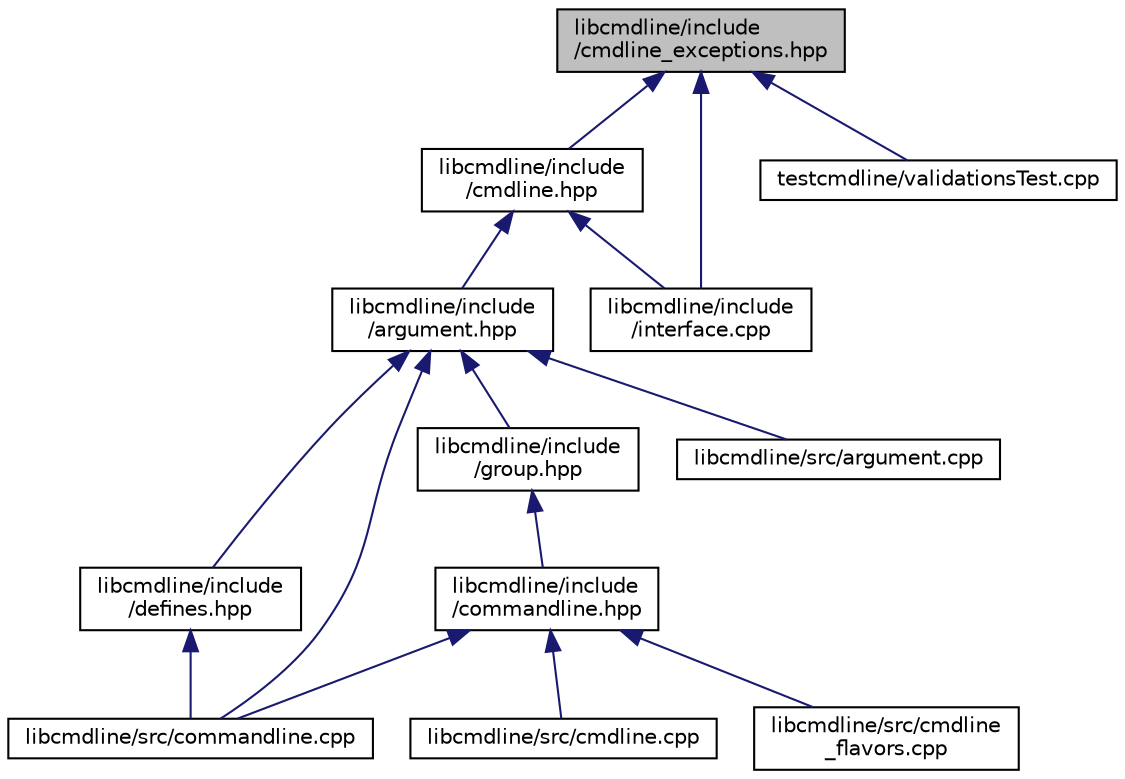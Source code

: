 digraph "libcmdline/include/cmdline_exceptions.hpp"
{
 // LATEX_PDF_SIZE
  edge [fontname="Helvetica",fontsize="10",labelfontname="Helvetica",labelfontsize="10"];
  node [fontname="Helvetica",fontsize="10",shape=record];
  Node1 [label="libcmdline/include\l/cmdline_exceptions.hpp",height=0.2,width=0.4,color="black", fillcolor="grey75", style="filled", fontcolor="black",tooltip=" "];
  Node1 -> Node2 [dir="back",color="midnightblue",fontsize="10",style="solid"];
  Node2 [label="libcmdline/include\l/cmdline.hpp",height=0.2,width=0.4,color="black", fillcolor="white", style="filled",URL="$d5/dff/libcmdline_2include_2cmdline_8hpp.html",tooltip=" "];
  Node2 -> Node3 [dir="back",color="midnightblue",fontsize="10",style="solid"];
  Node3 [label="libcmdline/include\l/argument.hpp",height=0.2,width=0.4,color="black", fillcolor="white", style="filled",URL="$d5/d04/argument_8hpp.html",tooltip=" "];
  Node3 -> Node4 [dir="back",color="midnightblue",fontsize="10",style="solid"];
  Node4 [label="libcmdline/include\l/defines.hpp",height=0.2,width=0.4,color="black", fillcolor="white", style="filled",URL="$db/df8/defines_8hpp.html",tooltip=" "];
  Node4 -> Node5 [dir="back",color="midnightblue",fontsize="10",style="solid"];
  Node5 [label="libcmdline/src/commandline.cpp",height=0.2,width=0.4,color="black", fillcolor="white", style="filled",URL="$df/d0d/commandline_8cpp.html",tooltip=" "];
  Node3 -> Node6 [dir="back",color="midnightblue",fontsize="10",style="solid"];
  Node6 [label="libcmdline/include\l/group.hpp",height=0.2,width=0.4,color="black", fillcolor="white", style="filled",URL="$d8/d3d/group_8hpp.html",tooltip=" "];
  Node6 -> Node7 [dir="back",color="midnightblue",fontsize="10",style="solid"];
  Node7 [label="libcmdline/include\l/commandline.hpp",height=0.2,width=0.4,color="black", fillcolor="white", style="filled",URL="$d9/d91/commandline_8hpp.html",tooltip=" "];
  Node7 -> Node8 [dir="back",color="midnightblue",fontsize="10",style="solid"];
  Node8 [label="libcmdline/src/cmdline.cpp",height=0.2,width=0.4,color="black", fillcolor="white", style="filled",URL="$d7/db5/cmdline_8cpp.html",tooltip=" "];
  Node7 -> Node9 [dir="back",color="midnightblue",fontsize="10",style="solid"];
  Node9 [label="libcmdline/src/cmdline\l_flavors.cpp",height=0.2,width=0.4,color="black", fillcolor="white", style="filled",URL="$d5/d60/cmdline__flavors_8cpp.html",tooltip=" "];
  Node7 -> Node5 [dir="back",color="midnightblue",fontsize="10",style="solid"];
  Node3 -> Node10 [dir="back",color="midnightblue",fontsize="10",style="solid"];
  Node10 [label="libcmdline/src/argument.cpp",height=0.2,width=0.4,color="black", fillcolor="white", style="filled",URL="$d7/df9/argument_8cpp.html",tooltip=" "];
  Node3 -> Node5 [dir="back",color="midnightblue",fontsize="10",style="solid"];
  Node2 -> Node11 [dir="back",color="midnightblue",fontsize="10",style="solid"];
  Node11 [label="libcmdline/include\l/interface.cpp",height=0.2,width=0.4,color="black", fillcolor="white", style="filled",URL="$db/db7/interface_8cpp.html",tooltip=" "];
  Node1 -> Node11 [dir="back",color="midnightblue",fontsize="10",style="solid"];
  Node1 -> Node12 [dir="back",color="midnightblue",fontsize="10",style="solid"];
  Node12 [label="testcmdline/validationsTest.cpp",height=0.2,width=0.4,color="black", fillcolor="white", style="filled",URL="$d4/d6a/validations_test_8cpp.html",tooltip=" "];
}
